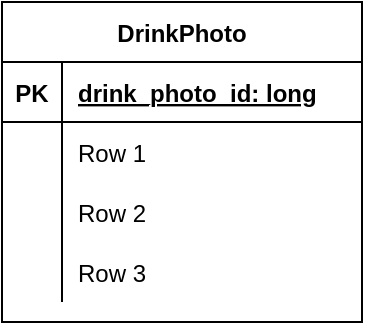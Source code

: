 <mxfile version="14.4.2" type="device"><diagram id="R2lEEEUBdFMjLlhIrx00" name="Page-1"><mxGraphModel dx="782" dy="496" grid="1" gridSize="10" guides="1" tooltips="1" connect="1" arrows="1" fold="1" page="1" pageScale="1" pageWidth="1100" pageHeight="850" math="0" shadow="0" extFonts="Permanent Marker^https://fonts.googleapis.com/css?family=Permanent+Marker"><root><mxCell id="0"/><mxCell id="1" parent="0"/><mxCell id="0ULs4ixhso7EXliGUDjP-1" value="DrinkPhoto" style="shape=table;startSize=30;container=1;collapsible=1;childLayout=tableLayout;fixedRows=1;rowLines=0;fontStyle=1;align=center;resizeLast=1;" parent="1" vertex="1"><mxGeometry x="320" y="160" width="180" height="160" as="geometry"/></mxCell><mxCell id="0ULs4ixhso7EXliGUDjP-2" value="" style="shape=partialRectangle;collapsible=0;dropTarget=0;pointerEvents=0;fillColor=none;top=0;left=0;bottom=1;right=0;points=[[0,0.5],[1,0.5]];portConstraint=eastwest;" parent="0ULs4ixhso7EXliGUDjP-1" vertex="1"><mxGeometry y="30" width="180" height="30" as="geometry"/></mxCell><mxCell id="0ULs4ixhso7EXliGUDjP-3" value="PK" style="shape=partialRectangle;connectable=0;fillColor=none;top=0;left=0;bottom=0;right=0;fontStyle=1;overflow=hidden;" parent="0ULs4ixhso7EXliGUDjP-2" vertex="1"><mxGeometry width="30" height="30" as="geometry"/></mxCell><mxCell id="0ULs4ixhso7EXliGUDjP-4" value="drink_photo_id: long" style="shape=partialRectangle;connectable=0;fillColor=none;top=0;left=0;bottom=0;right=0;align=left;spacingLeft=6;fontStyle=5;overflow=hidden;" parent="0ULs4ixhso7EXliGUDjP-2" vertex="1"><mxGeometry x="30" width="150" height="30" as="geometry"/></mxCell><mxCell id="0ULs4ixhso7EXliGUDjP-5" value="" style="shape=partialRectangle;collapsible=0;dropTarget=0;pointerEvents=0;fillColor=none;top=0;left=0;bottom=0;right=0;points=[[0,0.5],[1,0.5]];portConstraint=eastwest;" parent="0ULs4ixhso7EXliGUDjP-1" vertex="1"><mxGeometry y="60" width="180" height="30" as="geometry"/></mxCell><mxCell id="0ULs4ixhso7EXliGUDjP-6" value="" style="shape=partialRectangle;connectable=0;fillColor=none;top=0;left=0;bottom=0;right=0;editable=1;overflow=hidden;" parent="0ULs4ixhso7EXliGUDjP-5" vertex="1"><mxGeometry width="30" height="30" as="geometry"/></mxCell><mxCell id="0ULs4ixhso7EXliGUDjP-7" value="Row 1" style="shape=partialRectangle;connectable=0;fillColor=none;top=0;left=0;bottom=0;right=0;align=left;spacingLeft=6;overflow=hidden;" parent="0ULs4ixhso7EXliGUDjP-5" vertex="1"><mxGeometry x="30" width="150" height="30" as="geometry"/></mxCell><mxCell id="0ULs4ixhso7EXliGUDjP-8" value="" style="shape=partialRectangle;collapsible=0;dropTarget=0;pointerEvents=0;fillColor=none;top=0;left=0;bottom=0;right=0;points=[[0,0.5],[1,0.5]];portConstraint=eastwest;" parent="0ULs4ixhso7EXliGUDjP-1" vertex="1"><mxGeometry y="90" width="180" height="30" as="geometry"/></mxCell><mxCell id="0ULs4ixhso7EXliGUDjP-9" value="" style="shape=partialRectangle;connectable=0;fillColor=none;top=0;left=0;bottom=0;right=0;editable=1;overflow=hidden;" parent="0ULs4ixhso7EXliGUDjP-8" vertex="1"><mxGeometry width="30" height="30" as="geometry"/></mxCell><mxCell id="0ULs4ixhso7EXliGUDjP-10" value="Row 2" style="shape=partialRectangle;connectable=0;fillColor=none;top=0;left=0;bottom=0;right=0;align=left;spacingLeft=6;overflow=hidden;" parent="0ULs4ixhso7EXliGUDjP-8" vertex="1"><mxGeometry x="30" width="150" height="30" as="geometry"/></mxCell><mxCell id="0ULs4ixhso7EXliGUDjP-11" value="" style="shape=partialRectangle;collapsible=0;dropTarget=0;pointerEvents=0;fillColor=none;top=0;left=0;bottom=0;right=0;points=[[0,0.5],[1,0.5]];portConstraint=eastwest;" parent="0ULs4ixhso7EXliGUDjP-1" vertex="1"><mxGeometry y="120" width="180" height="30" as="geometry"/></mxCell><mxCell id="0ULs4ixhso7EXliGUDjP-12" value="" style="shape=partialRectangle;connectable=0;fillColor=none;top=0;left=0;bottom=0;right=0;editable=1;overflow=hidden;" parent="0ULs4ixhso7EXliGUDjP-11" vertex="1"><mxGeometry width="30" height="30" as="geometry"/></mxCell><mxCell id="0ULs4ixhso7EXliGUDjP-13" value="Row 3" style="shape=partialRectangle;connectable=0;fillColor=none;top=0;left=0;bottom=0;right=0;align=left;spacingLeft=6;overflow=hidden;" parent="0ULs4ixhso7EXliGUDjP-11" vertex="1"><mxGeometry x="30" width="150" height="30" as="geometry"/></mxCell></root></mxGraphModel></diagram></mxfile>